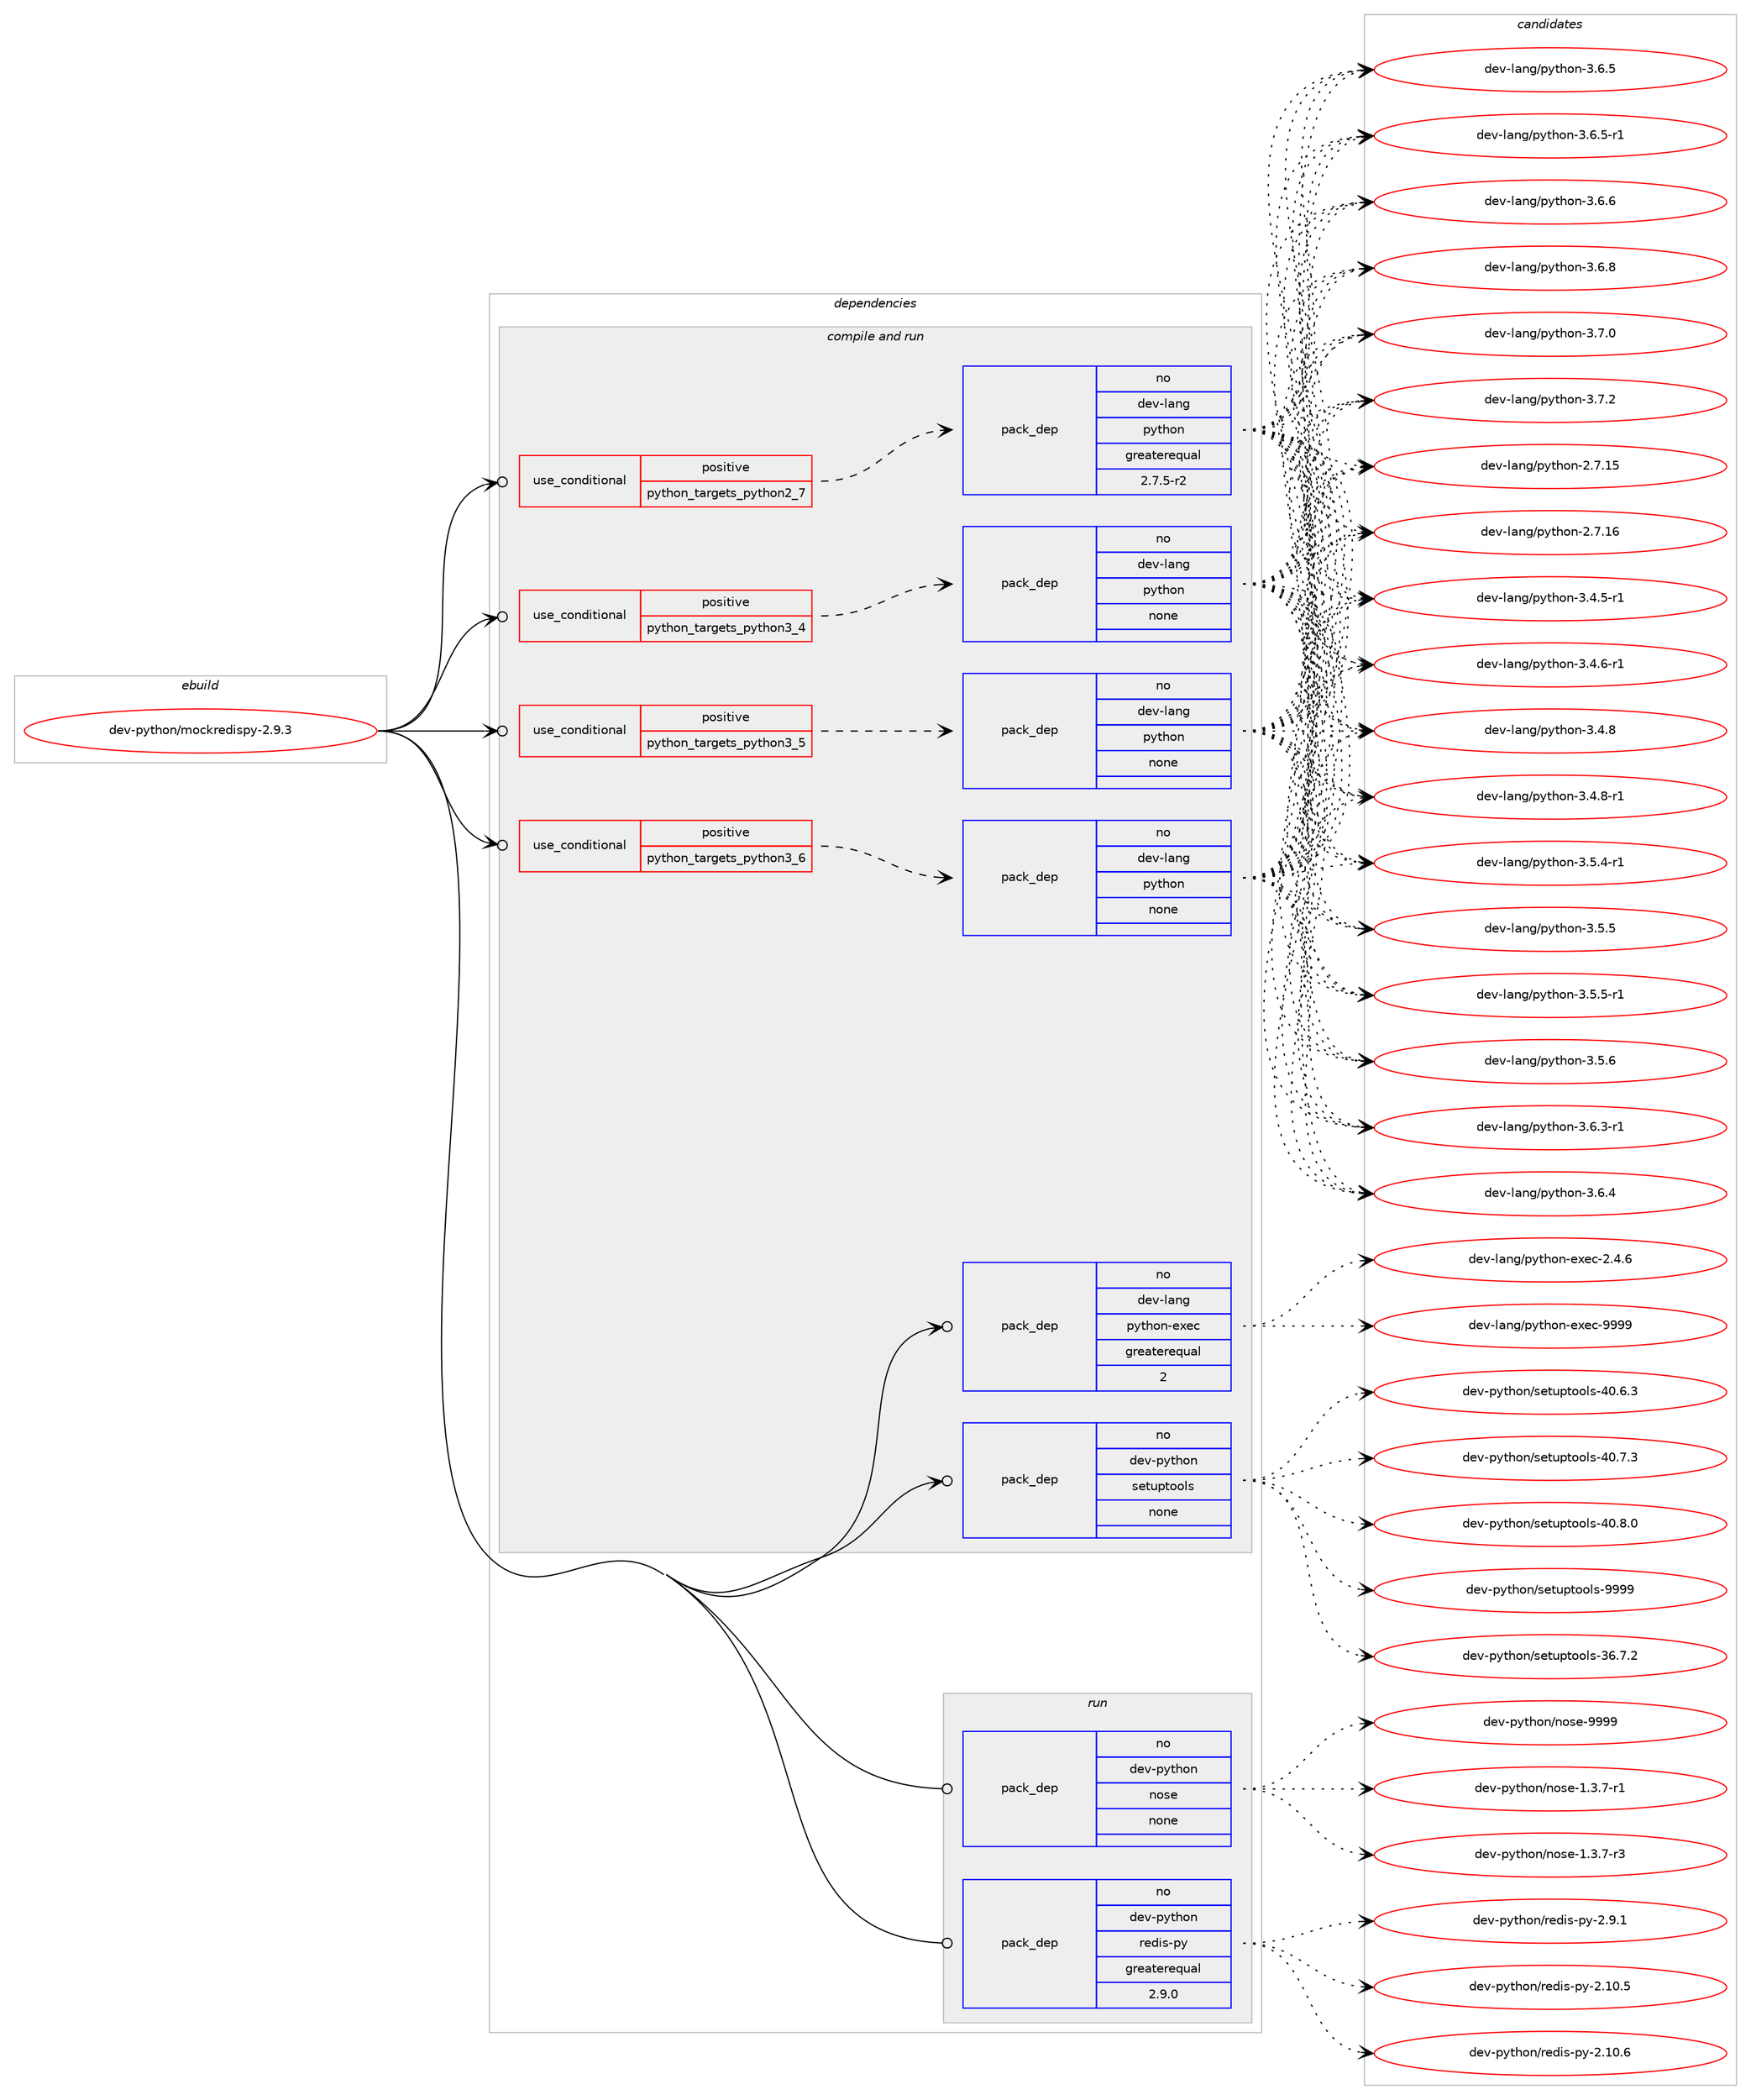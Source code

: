 digraph prolog {

# *************
# Graph options
# *************

newrank=true;
concentrate=true;
compound=true;
graph [rankdir=LR,fontname=Helvetica,fontsize=10,ranksep=1.5];#, ranksep=2.5, nodesep=0.2];
edge  [arrowhead=vee];
node  [fontname=Helvetica,fontsize=10];

# **********
# The ebuild
# **********

subgraph cluster_leftcol {
color=gray;
rank=same;
label=<<i>ebuild</i>>;
id [label="dev-python/mockredispy-2.9.3", color=red, width=4, href="../dev-python/mockredispy-2.9.3.svg"];
}

# ****************
# The dependencies
# ****************

subgraph cluster_midcol {
color=gray;
label=<<i>dependencies</i>>;
subgraph cluster_compile {
fillcolor="#eeeeee";
style=filled;
label=<<i>compile</i>>;
}
subgraph cluster_compileandrun {
fillcolor="#eeeeee";
style=filled;
label=<<i>compile and run</i>>;
subgraph cond377579 {
dependency1419112 [label=<<TABLE BORDER="0" CELLBORDER="1" CELLSPACING="0" CELLPADDING="4"><TR><TD ROWSPAN="3" CELLPADDING="10">use_conditional</TD></TR><TR><TD>positive</TD></TR><TR><TD>python_targets_python2_7</TD></TR></TABLE>>, shape=none, color=red];
subgraph pack1018259 {
dependency1419113 [label=<<TABLE BORDER="0" CELLBORDER="1" CELLSPACING="0" CELLPADDING="4" WIDTH="220"><TR><TD ROWSPAN="6" CELLPADDING="30">pack_dep</TD></TR><TR><TD WIDTH="110">no</TD></TR><TR><TD>dev-lang</TD></TR><TR><TD>python</TD></TR><TR><TD>greaterequal</TD></TR><TR><TD>2.7.5-r2</TD></TR></TABLE>>, shape=none, color=blue];
}
dependency1419112:e -> dependency1419113:w [weight=20,style="dashed",arrowhead="vee"];
}
id:e -> dependency1419112:w [weight=20,style="solid",arrowhead="odotvee"];
subgraph cond377580 {
dependency1419114 [label=<<TABLE BORDER="0" CELLBORDER="1" CELLSPACING="0" CELLPADDING="4"><TR><TD ROWSPAN="3" CELLPADDING="10">use_conditional</TD></TR><TR><TD>positive</TD></TR><TR><TD>python_targets_python3_4</TD></TR></TABLE>>, shape=none, color=red];
subgraph pack1018260 {
dependency1419115 [label=<<TABLE BORDER="0" CELLBORDER="1" CELLSPACING="0" CELLPADDING="4" WIDTH="220"><TR><TD ROWSPAN="6" CELLPADDING="30">pack_dep</TD></TR><TR><TD WIDTH="110">no</TD></TR><TR><TD>dev-lang</TD></TR><TR><TD>python</TD></TR><TR><TD>none</TD></TR><TR><TD></TD></TR></TABLE>>, shape=none, color=blue];
}
dependency1419114:e -> dependency1419115:w [weight=20,style="dashed",arrowhead="vee"];
}
id:e -> dependency1419114:w [weight=20,style="solid",arrowhead="odotvee"];
subgraph cond377581 {
dependency1419116 [label=<<TABLE BORDER="0" CELLBORDER="1" CELLSPACING="0" CELLPADDING="4"><TR><TD ROWSPAN="3" CELLPADDING="10">use_conditional</TD></TR><TR><TD>positive</TD></TR><TR><TD>python_targets_python3_5</TD></TR></TABLE>>, shape=none, color=red];
subgraph pack1018261 {
dependency1419117 [label=<<TABLE BORDER="0" CELLBORDER="1" CELLSPACING="0" CELLPADDING="4" WIDTH="220"><TR><TD ROWSPAN="6" CELLPADDING="30">pack_dep</TD></TR><TR><TD WIDTH="110">no</TD></TR><TR><TD>dev-lang</TD></TR><TR><TD>python</TD></TR><TR><TD>none</TD></TR><TR><TD></TD></TR></TABLE>>, shape=none, color=blue];
}
dependency1419116:e -> dependency1419117:w [weight=20,style="dashed",arrowhead="vee"];
}
id:e -> dependency1419116:w [weight=20,style="solid",arrowhead="odotvee"];
subgraph cond377582 {
dependency1419118 [label=<<TABLE BORDER="0" CELLBORDER="1" CELLSPACING="0" CELLPADDING="4"><TR><TD ROWSPAN="3" CELLPADDING="10">use_conditional</TD></TR><TR><TD>positive</TD></TR><TR><TD>python_targets_python3_6</TD></TR></TABLE>>, shape=none, color=red];
subgraph pack1018262 {
dependency1419119 [label=<<TABLE BORDER="0" CELLBORDER="1" CELLSPACING="0" CELLPADDING="4" WIDTH="220"><TR><TD ROWSPAN="6" CELLPADDING="30">pack_dep</TD></TR><TR><TD WIDTH="110">no</TD></TR><TR><TD>dev-lang</TD></TR><TR><TD>python</TD></TR><TR><TD>none</TD></TR><TR><TD></TD></TR></TABLE>>, shape=none, color=blue];
}
dependency1419118:e -> dependency1419119:w [weight=20,style="dashed",arrowhead="vee"];
}
id:e -> dependency1419118:w [weight=20,style="solid",arrowhead="odotvee"];
subgraph pack1018263 {
dependency1419120 [label=<<TABLE BORDER="0" CELLBORDER="1" CELLSPACING="0" CELLPADDING="4" WIDTH="220"><TR><TD ROWSPAN="6" CELLPADDING="30">pack_dep</TD></TR><TR><TD WIDTH="110">no</TD></TR><TR><TD>dev-lang</TD></TR><TR><TD>python-exec</TD></TR><TR><TD>greaterequal</TD></TR><TR><TD>2</TD></TR></TABLE>>, shape=none, color=blue];
}
id:e -> dependency1419120:w [weight=20,style="solid",arrowhead="odotvee"];
subgraph pack1018264 {
dependency1419121 [label=<<TABLE BORDER="0" CELLBORDER="1" CELLSPACING="0" CELLPADDING="4" WIDTH="220"><TR><TD ROWSPAN="6" CELLPADDING="30">pack_dep</TD></TR><TR><TD WIDTH="110">no</TD></TR><TR><TD>dev-python</TD></TR><TR><TD>setuptools</TD></TR><TR><TD>none</TD></TR><TR><TD></TD></TR></TABLE>>, shape=none, color=blue];
}
id:e -> dependency1419121:w [weight=20,style="solid",arrowhead="odotvee"];
}
subgraph cluster_run {
fillcolor="#eeeeee";
style=filled;
label=<<i>run</i>>;
subgraph pack1018265 {
dependency1419122 [label=<<TABLE BORDER="0" CELLBORDER="1" CELLSPACING="0" CELLPADDING="4" WIDTH="220"><TR><TD ROWSPAN="6" CELLPADDING="30">pack_dep</TD></TR><TR><TD WIDTH="110">no</TD></TR><TR><TD>dev-python</TD></TR><TR><TD>nose</TD></TR><TR><TD>none</TD></TR><TR><TD></TD></TR></TABLE>>, shape=none, color=blue];
}
id:e -> dependency1419122:w [weight=20,style="solid",arrowhead="odot"];
subgraph pack1018266 {
dependency1419123 [label=<<TABLE BORDER="0" CELLBORDER="1" CELLSPACING="0" CELLPADDING="4" WIDTH="220"><TR><TD ROWSPAN="6" CELLPADDING="30">pack_dep</TD></TR><TR><TD WIDTH="110">no</TD></TR><TR><TD>dev-python</TD></TR><TR><TD>redis-py</TD></TR><TR><TD>greaterequal</TD></TR><TR><TD>2.9.0</TD></TR></TABLE>>, shape=none, color=blue];
}
id:e -> dependency1419123:w [weight=20,style="solid",arrowhead="odot"];
}
}

# **************
# The candidates
# **************

subgraph cluster_choices {
rank=same;
color=gray;
label=<<i>candidates</i>>;

subgraph choice1018259 {
color=black;
nodesep=1;
choice10010111845108971101034711212111610411111045504655464953 [label="dev-lang/python-2.7.15", color=red, width=4,href="../dev-lang/python-2.7.15.svg"];
choice10010111845108971101034711212111610411111045504655464954 [label="dev-lang/python-2.7.16", color=red, width=4,href="../dev-lang/python-2.7.16.svg"];
choice1001011184510897110103471121211161041111104551465246534511449 [label="dev-lang/python-3.4.5-r1", color=red, width=4,href="../dev-lang/python-3.4.5-r1.svg"];
choice1001011184510897110103471121211161041111104551465246544511449 [label="dev-lang/python-3.4.6-r1", color=red, width=4,href="../dev-lang/python-3.4.6-r1.svg"];
choice100101118451089711010347112121116104111110455146524656 [label="dev-lang/python-3.4.8", color=red, width=4,href="../dev-lang/python-3.4.8.svg"];
choice1001011184510897110103471121211161041111104551465246564511449 [label="dev-lang/python-3.4.8-r1", color=red, width=4,href="../dev-lang/python-3.4.8-r1.svg"];
choice1001011184510897110103471121211161041111104551465346524511449 [label="dev-lang/python-3.5.4-r1", color=red, width=4,href="../dev-lang/python-3.5.4-r1.svg"];
choice100101118451089711010347112121116104111110455146534653 [label="dev-lang/python-3.5.5", color=red, width=4,href="../dev-lang/python-3.5.5.svg"];
choice1001011184510897110103471121211161041111104551465346534511449 [label="dev-lang/python-3.5.5-r1", color=red, width=4,href="../dev-lang/python-3.5.5-r1.svg"];
choice100101118451089711010347112121116104111110455146534654 [label="dev-lang/python-3.5.6", color=red, width=4,href="../dev-lang/python-3.5.6.svg"];
choice1001011184510897110103471121211161041111104551465446514511449 [label="dev-lang/python-3.6.3-r1", color=red, width=4,href="../dev-lang/python-3.6.3-r1.svg"];
choice100101118451089711010347112121116104111110455146544652 [label="dev-lang/python-3.6.4", color=red, width=4,href="../dev-lang/python-3.6.4.svg"];
choice100101118451089711010347112121116104111110455146544653 [label="dev-lang/python-3.6.5", color=red, width=4,href="../dev-lang/python-3.6.5.svg"];
choice1001011184510897110103471121211161041111104551465446534511449 [label="dev-lang/python-3.6.5-r1", color=red, width=4,href="../dev-lang/python-3.6.5-r1.svg"];
choice100101118451089711010347112121116104111110455146544654 [label="dev-lang/python-3.6.6", color=red, width=4,href="../dev-lang/python-3.6.6.svg"];
choice100101118451089711010347112121116104111110455146544656 [label="dev-lang/python-3.6.8", color=red, width=4,href="../dev-lang/python-3.6.8.svg"];
choice100101118451089711010347112121116104111110455146554648 [label="dev-lang/python-3.7.0", color=red, width=4,href="../dev-lang/python-3.7.0.svg"];
choice100101118451089711010347112121116104111110455146554650 [label="dev-lang/python-3.7.2", color=red, width=4,href="../dev-lang/python-3.7.2.svg"];
dependency1419113:e -> choice10010111845108971101034711212111610411111045504655464953:w [style=dotted,weight="100"];
dependency1419113:e -> choice10010111845108971101034711212111610411111045504655464954:w [style=dotted,weight="100"];
dependency1419113:e -> choice1001011184510897110103471121211161041111104551465246534511449:w [style=dotted,weight="100"];
dependency1419113:e -> choice1001011184510897110103471121211161041111104551465246544511449:w [style=dotted,weight="100"];
dependency1419113:e -> choice100101118451089711010347112121116104111110455146524656:w [style=dotted,weight="100"];
dependency1419113:e -> choice1001011184510897110103471121211161041111104551465246564511449:w [style=dotted,weight="100"];
dependency1419113:e -> choice1001011184510897110103471121211161041111104551465346524511449:w [style=dotted,weight="100"];
dependency1419113:e -> choice100101118451089711010347112121116104111110455146534653:w [style=dotted,weight="100"];
dependency1419113:e -> choice1001011184510897110103471121211161041111104551465346534511449:w [style=dotted,weight="100"];
dependency1419113:e -> choice100101118451089711010347112121116104111110455146534654:w [style=dotted,weight="100"];
dependency1419113:e -> choice1001011184510897110103471121211161041111104551465446514511449:w [style=dotted,weight="100"];
dependency1419113:e -> choice100101118451089711010347112121116104111110455146544652:w [style=dotted,weight="100"];
dependency1419113:e -> choice100101118451089711010347112121116104111110455146544653:w [style=dotted,weight="100"];
dependency1419113:e -> choice1001011184510897110103471121211161041111104551465446534511449:w [style=dotted,weight="100"];
dependency1419113:e -> choice100101118451089711010347112121116104111110455146544654:w [style=dotted,weight="100"];
dependency1419113:e -> choice100101118451089711010347112121116104111110455146544656:w [style=dotted,weight="100"];
dependency1419113:e -> choice100101118451089711010347112121116104111110455146554648:w [style=dotted,weight="100"];
dependency1419113:e -> choice100101118451089711010347112121116104111110455146554650:w [style=dotted,weight="100"];
}
subgraph choice1018260 {
color=black;
nodesep=1;
choice10010111845108971101034711212111610411111045504655464953 [label="dev-lang/python-2.7.15", color=red, width=4,href="../dev-lang/python-2.7.15.svg"];
choice10010111845108971101034711212111610411111045504655464954 [label="dev-lang/python-2.7.16", color=red, width=4,href="../dev-lang/python-2.7.16.svg"];
choice1001011184510897110103471121211161041111104551465246534511449 [label="dev-lang/python-3.4.5-r1", color=red, width=4,href="../dev-lang/python-3.4.5-r1.svg"];
choice1001011184510897110103471121211161041111104551465246544511449 [label="dev-lang/python-3.4.6-r1", color=red, width=4,href="../dev-lang/python-3.4.6-r1.svg"];
choice100101118451089711010347112121116104111110455146524656 [label="dev-lang/python-3.4.8", color=red, width=4,href="../dev-lang/python-3.4.8.svg"];
choice1001011184510897110103471121211161041111104551465246564511449 [label="dev-lang/python-3.4.8-r1", color=red, width=4,href="../dev-lang/python-3.4.8-r1.svg"];
choice1001011184510897110103471121211161041111104551465346524511449 [label="dev-lang/python-3.5.4-r1", color=red, width=4,href="../dev-lang/python-3.5.4-r1.svg"];
choice100101118451089711010347112121116104111110455146534653 [label="dev-lang/python-3.5.5", color=red, width=4,href="../dev-lang/python-3.5.5.svg"];
choice1001011184510897110103471121211161041111104551465346534511449 [label="dev-lang/python-3.5.5-r1", color=red, width=4,href="../dev-lang/python-3.5.5-r1.svg"];
choice100101118451089711010347112121116104111110455146534654 [label="dev-lang/python-3.5.6", color=red, width=4,href="../dev-lang/python-3.5.6.svg"];
choice1001011184510897110103471121211161041111104551465446514511449 [label="dev-lang/python-3.6.3-r1", color=red, width=4,href="../dev-lang/python-3.6.3-r1.svg"];
choice100101118451089711010347112121116104111110455146544652 [label="dev-lang/python-3.6.4", color=red, width=4,href="../dev-lang/python-3.6.4.svg"];
choice100101118451089711010347112121116104111110455146544653 [label="dev-lang/python-3.6.5", color=red, width=4,href="../dev-lang/python-3.6.5.svg"];
choice1001011184510897110103471121211161041111104551465446534511449 [label="dev-lang/python-3.6.5-r1", color=red, width=4,href="../dev-lang/python-3.6.5-r1.svg"];
choice100101118451089711010347112121116104111110455146544654 [label="dev-lang/python-3.6.6", color=red, width=4,href="../dev-lang/python-3.6.6.svg"];
choice100101118451089711010347112121116104111110455146544656 [label="dev-lang/python-3.6.8", color=red, width=4,href="../dev-lang/python-3.6.8.svg"];
choice100101118451089711010347112121116104111110455146554648 [label="dev-lang/python-3.7.0", color=red, width=4,href="../dev-lang/python-3.7.0.svg"];
choice100101118451089711010347112121116104111110455146554650 [label="dev-lang/python-3.7.2", color=red, width=4,href="../dev-lang/python-3.7.2.svg"];
dependency1419115:e -> choice10010111845108971101034711212111610411111045504655464953:w [style=dotted,weight="100"];
dependency1419115:e -> choice10010111845108971101034711212111610411111045504655464954:w [style=dotted,weight="100"];
dependency1419115:e -> choice1001011184510897110103471121211161041111104551465246534511449:w [style=dotted,weight="100"];
dependency1419115:e -> choice1001011184510897110103471121211161041111104551465246544511449:w [style=dotted,weight="100"];
dependency1419115:e -> choice100101118451089711010347112121116104111110455146524656:w [style=dotted,weight="100"];
dependency1419115:e -> choice1001011184510897110103471121211161041111104551465246564511449:w [style=dotted,weight="100"];
dependency1419115:e -> choice1001011184510897110103471121211161041111104551465346524511449:w [style=dotted,weight="100"];
dependency1419115:e -> choice100101118451089711010347112121116104111110455146534653:w [style=dotted,weight="100"];
dependency1419115:e -> choice1001011184510897110103471121211161041111104551465346534511449:w [style=dotted,weight="100"];
dependency1419115:e -> choice100101118451089711010347112121116104111110455146534654:w [style=dotted,weight="100"];
dependency1419115:e -> choice1001011184510897110103471121211161041111104551465446514511449:w [style=dotted,weight="100"];
dependency1419115:e -> choice100101118451089711010347112121116104111110455146544652:w [style=dotted,weight="100"];
dependency1419115:e -> choice100101118451089711010347112121116104111110455146544653:w [style=dotted,weight="100"];
dependency1419115:e -> choice1001011184510897110103471121211161041111104551465446534511449:w [style=dotted,weight="100"];
dependency1419115:e -> choice100101118451089711010347112121116104111110455146544654:w [style=dotted,weight="100"];
dependency1419115:e -> choice100101118451089711010347112121116104111110455146544656:w [style=dotted,weight="100"];
dependency1419115:e -> choice100101118451089711010347112121116104111110455146554648:w [style=dotted,weight="100"];
dependency1419115:e -> choice100101118451089711010347112121116104111110455146554650:w [style=dotted,weight="100"];
}
subgraph choice1018261 {
color=black;
nodesep=1;
choice10010111845108971101034711212111610411111045504655464953 [label="dev-lang/python-2.7.15", color=red, width=4,href="../dev-lang/python-2.7.15.svg"];
choice10010111845108971101034711212111610411111045504655464954 [label="dev-lang/python-2.7.16", color=red, width=4,href="../dev-lang/python-2.7.16.svg"];
choice1001011184510897110103471121211161041111104551465246534511449 [label="dev-lang/python-3.4.5-r1", color=red, width=4,href="../dev-lang/python-3.4.5-r1.svg"];
choice1001011184510897110103471121211161041111104551465246544511449 [label="dev-lang/python-3.4.6-r1", color=red, width=4,href="../dev-lang/python-3.4.6-r1.svg"];
choice100101118451089711010347112121116104111110455146524656 [label="dev-lang/python-3.4.8", color=red, width=4,href="../dev-lang/python-3.4.8.svg"];
choice1001011184510897110103471121211161041111104551465246564511449 [label="dev-lang/python-3.4.8-r1", color=red, width=4,href="../dev-lang/python-3.4.8-r1.svg"];
choice1001011184510897110103471121211161041111104551465346524511449 [label="dev-lang/python-3.5.4-r1", color=red, width=4,href="../dev-lang/python-3.5.4-r1.svg"];
choice100101118451089711010347112121116104111110455146534653 [label="dev-lang/python-3.5.5", color=red, width=4,href="../dev-lang/python-3.5.5.svg"];
choice1001011184510897110103471121211161041111104551465346534511449 [label="dev-lang/python-3.5.5-r1", color=red, width=4,href="../dev-lang/python-3.5.5-r1.svg"];
choice100101118451089711010347112121116104111110455146534654 [label="dev-lang/python-3.5.6", color=red, width=4,href="../dev-lang/python-3.5.6.svg"];
choice1001011184510897110103471121211161041111104551465446514511449 [label="dev-lang/python-3.6.3-r1", color=red, width=4,href="../dev-lang/python-3.6.3-r1.svg"];
choice100101118451089711010347112121116104111110455146544652 [label="dev-lang/python-3.6.4", color=red, width=4,href="../dev-lang/python-3.6.4.svg"];
choice100101118451089711010347112121116104111110455146544653 [label="dev-lang/python-3.6.5", color=red, width=4,href="../dev-lang/python-3.6.5.svg"];
choice1001011184510897110103471121211161041111104551465446534511449 [label="dev-lang/python-3.6.5-r1", color=red, width=4,href="../dev-lang/python-3.6.5-r1.svg"];
choice100101118451089711010347112121116104111110455146544654 [label="dev-lang/python-3.6.6", color=red, width=4,href="../dev-lang/python-3.6.6.svg"];
choice100101118451089711010347112121116104111110455146544656 [label="dev-lang/python-3.6.8", color=red, width=4,href="../dev-lang/python-3.6.8.svg"];
choice100101118451089711010347112121116104111110455146554648 [label="dev-lang/python-3.7.0", color=red, width=4,href="../dev-lang/python-3.7.0.svg"];
choice100101118451089711010347112121116104111110455146554650 [label="dev-lang/python-3.7.2", color=red, width=4,href="../dev-lang/python-3.7.2.svg"];
dependency1419117:e -> choice10010111845108971101034711212111610411111045504655464953:w [style=dotted,weight="100"];
dependency1419117:e -> choice10010111845108971101034711212111610411111045504655464954:w [style=dotted,weight="100"];
dependency1419117:e -> choice1001011184510897110103471121211161041111104551465246534511449:w [style=dotted,weight="100"];
dependency1419117:e -> choice1001011184510897110103471121211161041111104551465246544511449:w [style=dotted,weight="100"];
dependency1419117:e -> choice100101118451089711010347112121116104111110455146524656:w [style=dotted,weight="100"];
dependency1419117:e -> choice1001011184510897110103471121211161041111104551465246564511449:w [style=dotted,weight="100"];
dependency1419117:e -> choice1001011184510897110103471121211161041111104551465346524511449:w [style=dotted,weight="100"];
dependency1419117:e -> choice100101118451089711010347112121116104111110455146534653:w [style=dotted,weight="100"];
dependency1419117:e -> choice1001011184510897110103471121211161041111104551465346534511449:w [style=dotted,weight="100"];
dependency1419117:e -> choice100101118451089711010347112121116104111110455146534654:w [style=dotted,weight="100"];
dependency1419117:e -> choice1001011184510897110103471121211161041111104551465446514511449:w [style=dotted,weight="100"];
dependency1419117:e -> choice100101118451089711010347112121116104111110455146544652:w [style=dotted,weight="100"];
dependency1419117:e -> choice100101118451089711010347112121116104111110455146544653:w [style=dotted,weight="100"];
dependency1419117:e -> choice1001011184510897110103471121211161041111104551465446534511449:w [style=dotted,weight="100"];
dependency1419117:e -> choice100101118451089711010347112121116104111110455146544654:w [style=dotted,weight="100"];
dependency1419117:e -> choice100101118451089711010347112121116104111110455146544656:w [style=dotted,weight="100"];
dependency1419117:e -> choice100101118451089711010347112121116104111110455146554648:w [style=dotted,weight="100"];
dependency1419117:e -> choice100101118451089711010347112121116104111110455146554650:w [style=dotted,weight="100"];
}
subgraph choice1018262 {
color=black;
nodesep=1;
choice10010111845108971101034711212111610411111045504655464953 [label="dev-lang/python-2.7.15", color=red, width=4,href="../dev-lang/python-2.7.15.svg"];
choice10010111845108971101034711212111610411111045504655464954 [label="dev-lang/python-2.7.16", color=red, width=4,href="../dev-lang/python-2.7.16.svg"];
choice1001011184510897110103471121211161041111104551465246534511449 [label="dev-lang/python-3.4.5-r1", color=red, width=4,href="../dev-lang/python-3.4.5-r1.svg"];
choice1001011184510897110103471121211161041111104551465246544511449 [label="dev-lang/python-3.4.6-r1", color=red, width=4,href="../dev-lang/python-3.4.6-r1.svg"];
choice100101118451089711010347112121116104111110455146524656 [label="dev-lang/python-3.4.8", color=red, width=4,href="../dev-lang/python-3.4.8.svg"];
choice1001011184510897110103471121211161041111104551465246564511449 [label="dev-lang/python-3.4.8-r1", color=red, width=4,href="../dev-lang/python-3.4.8-r1.svg"];
choice1001011184510897110103471121211161041111104551465346524511449 [label="dev-lang/python-3.5.4-r1", color=red, width=4,href="../dev-lang/python-3.5.4-r1.svg"];
choice100101118451089711010347112121116104111110455146534653 [label="dev-lang/python-3.5.5", color=red, width=4,href="../dev-lang/python-3.5.5.svg"];
choice1001011184510897110103471121211161041111104551465346534511449 [label="dev-lang/python-3.5.5-r1", color=red, width=4,href="../dev-lang/python-3.5.5-r1.svg"];
choice100101118451089711010347112121116104111110455146534654 [label="dev-lang/python-3.5.6", color=red, width=4,href="../dev-lang/python-3.5.6.svg"];
choice1001011184510897110103471121211161041111104551465446514511449 [label="dev-lang/python-3.6.3-r1", color=red, width=4,href="../dev-lang/python-3.6.3-r1.svg"];
choice100101118451089711010347112121116104111110455146544652 [label="dev-lang/python-3.6.4", color=red, width=4,href="../dev-lang/python-3.6.4.svg"];
choice100101118451089711010347112121116104111110455146544653 [label="dev-lang/python-3.6.5", color=red, width=4,href="../dev-lang/python-3.6.5.svg"];
choice1001011184510897110103471121211161041111104551465446534511449 [label="dev-lang/python-3.6.5-r1", color=red, width=4,href="../dev-lang/python-3.6.5-r1.svg"];
choice100101118451089711010347112121116104111110455146544654 [label="dev-lang/python-3.6.6", color=red, width=4,href="../dev-lang/python-3.6.6.svg"];
choice100101118451089711010347112121116104111110455146544656 [label="dev-lang/python-3.6.8", color=red, width=4,href="../dev-lang/python-3.6.8.svg"];
choice100101118451089711010347112121116104111110455146554648 [label="dev-lang/python-3.7.0", color=red, width=4,href="../dev-lang/python-3.7.0.svg"];
choice100101118451089711010347112121116104111110455146554650 [label="dev-lang/python-3.7.2", color=red, width=4,href="../dev-lang/python-3.7.2.svg"];
dependency1419119:e -> choice10010111845108971101034711212111610411111045504655464953:w [style=dotted,weight="100"];
dependency1419119:e -> choice10010111845108971101034711212111610411111045504655464954:w [style=dotted,weight="100"];
dependency1419119:e -> choice1001011184510897110103471121211161041111104551465246534511449:w [style=dotted,weight="100"];
dependency1419119:e -> choice1001011184510897110103471121211161041111104551465246544511449:w [style=dotted,weight="100"];
dependency1419119:e -> choice100101118451089711010347112121116104111110455146524656:w [style=dotted,weight="100"];
dependency1419119:e -> choice1001011184510897110103471121211161041111104551465246564511449:w [style=dotted,weight="100"];
dependency1419119:e -> choice1001011184510897110103471121211161041111104551465346524511449:w [style=dotted,weight="100"];
dependency1419119:e -> choice100101118451089711010347112121116104111110455146534653:w [style=dotted,weight="100"];
dependency1419119:e -> choice1001011184510897110103471121211161041111104551465346534511449:w [style=dotted,weight="100"];
dependency1419119:e -> choice100101118451089711010347112121116104111110455146534654:w [style=dotted,weight="100"];
dependency1419119:e -> choice1001011184510897110103471121211161041111104551465446514511449:w [style=dotted,weight="100"];
dependency1419119:e -> choice100101118451089711010347112121116104111110455146544652:w [style=dotted,weight="100"];
dependency1419119:e -> choice100101118451089711010347112121116104111110455146544653:w [style=dotted,weight="100"];
dependency1419119:e -> choice1001011184510897110103471121211161041111104551465446534511449:w [style=dotted,weight="100"];
dependency1419119:e -> choice100101118451089711010347112121116104111110455146544654:w [style=dotted,weight="100"];
dependency1419119:e -> choice100101118451089711010347112121116104111110455146544656:w [style=dotted,weight="100"];
dependency1419119:e -> choice100101118451089711010347112121116104111110455146554648:w [style=dotted,weight="100"];
dependency1419119:e -> choice100101118451089711010347112121116104111110455146554650:w [style=dotted,weight="100"];
}
subgraph choice1018263 {
color=black;
nodesep=1;
choice1001011184510897110103471121211161041111104510112010199455046524654 [label="dev-lang/python-exec-2.4.6", color=red, width=4,href="../dev-lang/python-exec-2.4.6.svg"];
choice10010111845108971101034711212111610411111045101120101994557575757 [label="dev-lang/python-exec-9999", color=red, width=4,href="../dev-lang/python-exec-9999.svg"];
dependency1419120:e -> choice1001011184510897110103471121211161041111104510112010199455046524654:w [style=dotted,weight="100"];
dependency1419120:e -> choice10010111845108971101034711212111610411111045101120101994557575757:w [style=dotted,weight="100"];
}
subgraph choice1018264 {
color=black;
nodesep=1;
choice100101118451121211161041111104711510111611711211611111110811545515446554650 [label="dev-python/setuptools-36.7.2", color=red, width=4,href="../dev-python/setuptools-36.7.2.svg"];
choice100101118451121211161041111104711510111611711211611111110811545524846544651 [label="dev-python/setuptools-40.6.3", color=red, width=4,href="../dev-python/setuptools-40.6.3.svg"];
choice100101118451121211161041111104711510111611711211611111110811545524846554651 [label="dev-python/setuptools-40.7.3", color=red, width=4,href="../dev-python/setuptools-40.7.3.svg"];
choice100101118451121211161041111104711510111611711211611111110811545524846564648 [label="dev-python/setuptools-40.8.0", color=red, width=4,href="../dev-python/setuptools-40.8.0.svg"];
choice10010111845112121116104111110471151011161171121161111111081154557575757 [label="dev-python/setuptools-9999", color=red, width=4,href="../dev-python/setuptools-9999.svg"];
dependency1419121:e -> choice100101118451121211161041111104711510111611711211611111110811545515446554650:w [style=dotted,weight="100"];
dependency1419121:e -> choice100101118451121211161041111104711510111611711211611111110811545524846544651:w [style=dotted,weight="100"];
dependency1419121:e -> choice100101118451121211161041111104711510111611711211611111110811545524846554651:w [style=dotted,weight="100"];
dependency1419121:e -> choice100101118451121211161041111104711510111611711211611111110811545524846564648:w [style=dotted,weight="100"];
dependency1419121:e -> choice10010111845112121116104111110471151011161171121161111111081154557575757:w [style=dotted,weight="100"];
}
subgraph choice1018265 {
color=black;
nodesep=1;
choice10010111845112121116104111110471101111151014549465146554511449 [label="dev-python/nose-1.3.7-r1", color=red, width=4,href="../dev-python/nose-1.3.7-r1.svg"];
choice10010111845112121116104111110471101111151014549465146554511451 [label="dev-python/nose-1.3.7-r3", color=red, width=4,href="../dev-python/nose-1.3.7-r3.svg"];
choice10010111845112121116104111110471101111151014557575757 [label="dev-python/nose-9999", color=red, width=4,href="../dev-python/nose-9999.svg"];
dependency1419122:e -> choice10010111845112121116104111110471101111151014549465146554511449:w [style=dotted,weight="100"];
dependency1419122:e -> choice10010111845112121116104111110471101111151014549465146554511451:w [style=dotted,weight="100"];
dependency1419122:e -> choice10010111845112121116104111110471101111151014557575757:w [style=dotted,weight="100"];
}
subgraph choice1018266 {
color=black;
nodesep=1;
choice10010111845112121116104111110471141011001051154511212145504649484653 [label="dev-python/redis-py-2.10.5", color=red, width=4,href="../dev-python/redis-py-2.10.5.svg"];
choice10010111845112121116104111110471141011001051154511212145504649484654 [label="dev-python/redis-py-2.10.6", color=red, width=4,href="../dev-python/redis-py-2.10.6.svg"];
choice100101118451121211161041111104711410110010511545112121455046574649 [label="dev-python/redis-py-2.9.1", color=red, width=4,href="../dev-python/redis-py-2.9.1.svg"];
dependency1419123:e -> choice10010111845112121116104111110471141011001051154511212145504649484653:w [style=dotted,weight="100"];
dependency1419123:e -> choice10010111845112121116104111110471141011001051154511212145504649484654:w [style=dotted,weight="100"];
dependency1419123:e -> choice100101118451121211161041111104711410110010511545112121455046574649:w [style=dotted,weight="100"];
}
}

}

